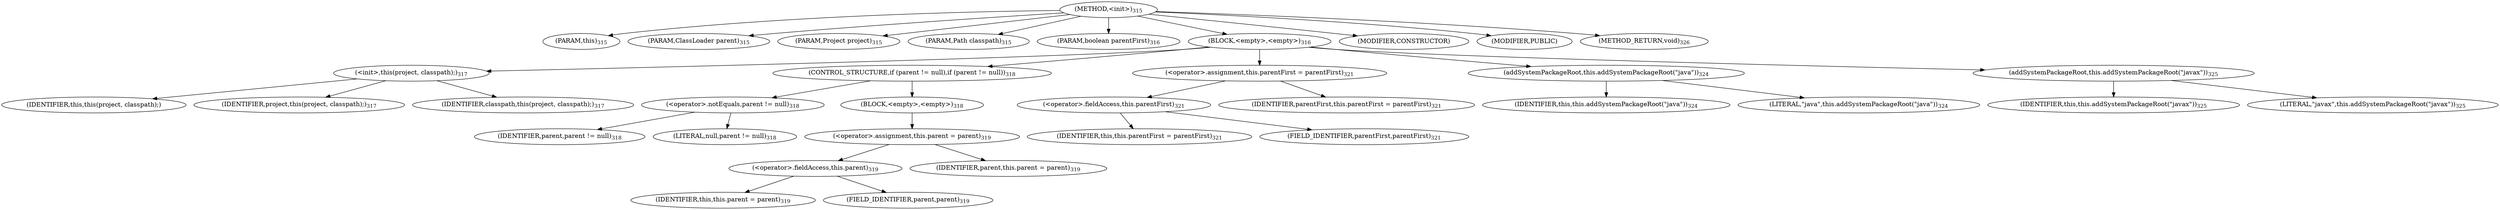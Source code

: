digraph "&lt;init&gt;" {  
"442" [label = <(METHOD,&lt;init&gt;)<SUB>315</SUB>> ]
"36" [label = <(PARAM,this)<SUB>315</SUB>> ]
"443" [label = <(PARAM,ClassLoader parent)<SUB>315</SUB>> ]
"444" [label = <(PARAM,Project project)<SUB>315</SUB>> ]
"445" [label = <(PARAM,Path classpath)<SUB>315</SUB>> ]
"446" [label = <(PARAM,boolean parentFirst)<SUB>316</SUB>> ]
"447" [label = <(BLOCK,&lt;empty&gt;,&lt;empty&gt;)<SUB>316</SUB>> ]
"448" [label = <(&lt;init&gt;,this(project, classpath);)<SUB>317</SUB>> ]
"35" [label = <(IDENTIFIER,this,this(project, classpath);)> ]
"449" [label = <(IDENTIFIER,project,this(project, classpath);)<SUB>317</SUB>> ]
"450" [label = <(IDENTIFIER,classpath,this(project, classpath);)<SUB>317</SUB>> ]
"451" [label = <(CONTROL_STRUCTURE,if (parent != null),if (parent != null))<SUB>318</SUB>> ]
"452" [label = <(&lt;operator&gt;.notEquals,parent != null)<SUB>318</SUB>> ]
"453" [label = <(IDENTIFIER,parent,parent != null)<SUB>318</SUB>> ]
"454" [label = <(LITERAL,null,parent != null)<SUB>318</SUB>> ]
"455" [label = <(BLOCK,&lt;empty&gt;,&lt;empty&gt;)<SUB>318</SUB>> ]
"456" [label = <(&lt;operator&gt;.assignment,this.parent = parent)<SUB>319</SUB>> ]
"457" [label = <(&lt;operator&gt;.fieldAccess,this.parent)<SUB>319</SUB>> ]
"37" [label = <(IDENTIFIER,this,this.parent = parent)<SUB>319</SUB>> ]
"458" [label = <(FIELD_IDENTIFIER,parent,parent)<SUB>319</SUB>> ]
"459" [label = <(IDENTIFIER,parent,this.parent = parent)<SUB>319</SUB>> ]
"460" [label = <(&lt;operator&gt;.assignment,this.parentFirst = parentFirst)<SUB>321</SUB>> ]
"461" [label = <(&lt;operator&gt;.fieldAccess,this.parentFirst)<SUB>321</SUB>> ]
"38" [label = <(IDENTIFIER,this,this.parentFirst = parentFirst)<SUB>321</SUB>> ]
"462" [label = <(FIELD_IDENTIFIER,parentFirst,parentFirst)<SUB>321</SUB>> ]
"463" [label = <(IDENTIFIER,parentFirst,this.parentFirst = parentFirst)<SUB>321</SUB>> ]
"464" [label = <(addSystemPackageRoot,this.addSystemPackageRoot(&quot;java&quot;))<SUB>324</SUB>> ]
"39" [label = <(IDENTIFIER,this,this.addSystemPackageRoot(&quot;java&quot;))<SUB>324</SUB>> ]
"465" [label = <(LITERAL,&quot;java&quot;,this.addSystemPackageRoot(&quot;java&quot;))<SUB>324</SUB>> ]
"466" [label = <(addSystemPackageRoot,this.addSystemPackageRoot(&quot;javax&quot;))<SUB>325</SUB>> ]
"40" [label = <(IDENTIFIER,this,this.addSystemPackageRoot(&quot;javax&quot;))<SUB>325</SUB>> ]
"467" [label = <(LITERAL,&quot;javax&quot;,this.addSystemPackageRoot(&quot;javax&quot;))<SUB>325</SUB>> ]
"468" [label = <(MODIFIER,CONSTRUCTOR)> ]
"469" [label = <(MODIFIER,PUBLIC)> ]
"470" [label = <(METHOD_RETURN,void)<SUB>326</SUB>> ]
  "442" -> "36" 
  "442" -> "443" 
  "442" -> "444" 
  "442" -> "445" 
  "442" -> "446" 
  "442" -> "447" 
  "442" -> "468" 
  "442" -> "469" 
  "442" -> "470" 
  "447" -> "448" 
  "447" -> "451" 
  "447" -> "460" 
  "447" -> "464" 
  "447" -> "466" 
  "448" -> "35" 
  "448" -> "449" 
  "448" -> "450" 
  "451" -> "452" 
  "451" -> "455" 
  "452" -> "453" 
  "452" -> "454" 
  "455" -> "456" 
  "456" -> "457" 
  "456" -> "459" 
  "457" -> "37" 
  "457" -> "458" 
  "460" -> "461" 
  "460" -> "463" 
  "461" -> "38" 
  "461" -> "462" 
  "464" -> "39" 
  "464" -> "465" 
  "466" -> "40" 
  "466" -> "467" 
}
